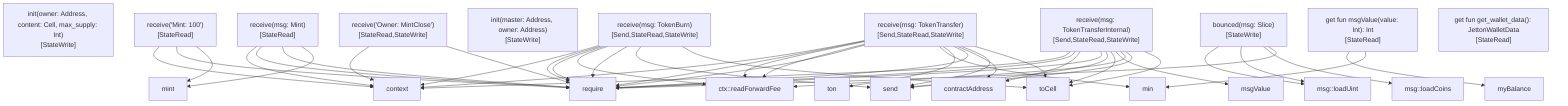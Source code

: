 graph TD
    node_1["init(owner: Address, content: Cell, max_supply: Int)
[StateWrite]"]
    node_2["receive(msg: Mint)
[StateRead]"]
    node_3["receive('Mint: 100')
[StateRead]"]
    node_4["receive('Owner: MintClose')
[StateRead,StateWrite]"]
    node_5["init(master: Address, owner: Address)
[StateWrite]"]
    node_6["receive(msg: TokenTransfer)
[Send,StateRead,StateWrite]"]
    node_7["receive(msg: TokenTransferInternal)
[Send,StateRead,StateWrite]"]
    node_8["get fun msgValue(value: Int): Int
[StateRead]"]
    node_9["receive(msg: TokenBurn)
[Send,StateRead,StateWrite]"]
    node_10["bounced(msg: Slice)
[StateWrite]"]
    node_11["get fun get_wallet_data(): JettonWalletData
[StateRead]"]
    node_12["context"]
    node_13["require"]
    node_14["mint"]
    node_15["ctx::readForwardFee"]
    node_16["min"]
    node_17["ton"]
    node_18["contractAddress"]
    node_19["send"]
    node_20["toCell"]
    node_21["msgValue"]
    node_22["myBalance"]
    node_23["msg::loadUint"]
    node_24["msg::loadCoins"]
    node_2 --> node_12
    node_2 --> node_13
    node_2 --> node_13
    node_2 --> node_14
    node_3 --> node_12
    node_3 --> node_13
    node_3 --> node_14
    node_4 --> node_12
    node_4 --> node_13
    node_6 --> node_12
    node_6 --> node_13
    node_6 --> node_15
    node_6 --> node_15
    node_6 --> node_13
    node_6 --> node_16
    node_6 --> node_17
    node_6 --> node_13
    node_6 --> node_18
    node_6 --> node_19
    node_6 --> node_20
    node_7 --> node_12
    node_7 --> node_13
    node_7 --> node_18
    node_7 --> node_13
    node_7 --> node_19
    node_7 --> node_20
    node_7 --> node_21
    node_7 --> node_15
    node_7 --> node_19
    node_7 --> node_20
    node_8 --> node_22
    node_8 --> node_16
    node_9 --> node_12
    node_9 --> node_13
    node_9 --> node_13
    node_9 --> node_15
    node_9 --> node_13
    node_9 --> node_19
    node_9 --> node_20
    node_10 --> node_23
    node_10 --> node_23
    node_10 --> node_24
    node_10 --> node_13